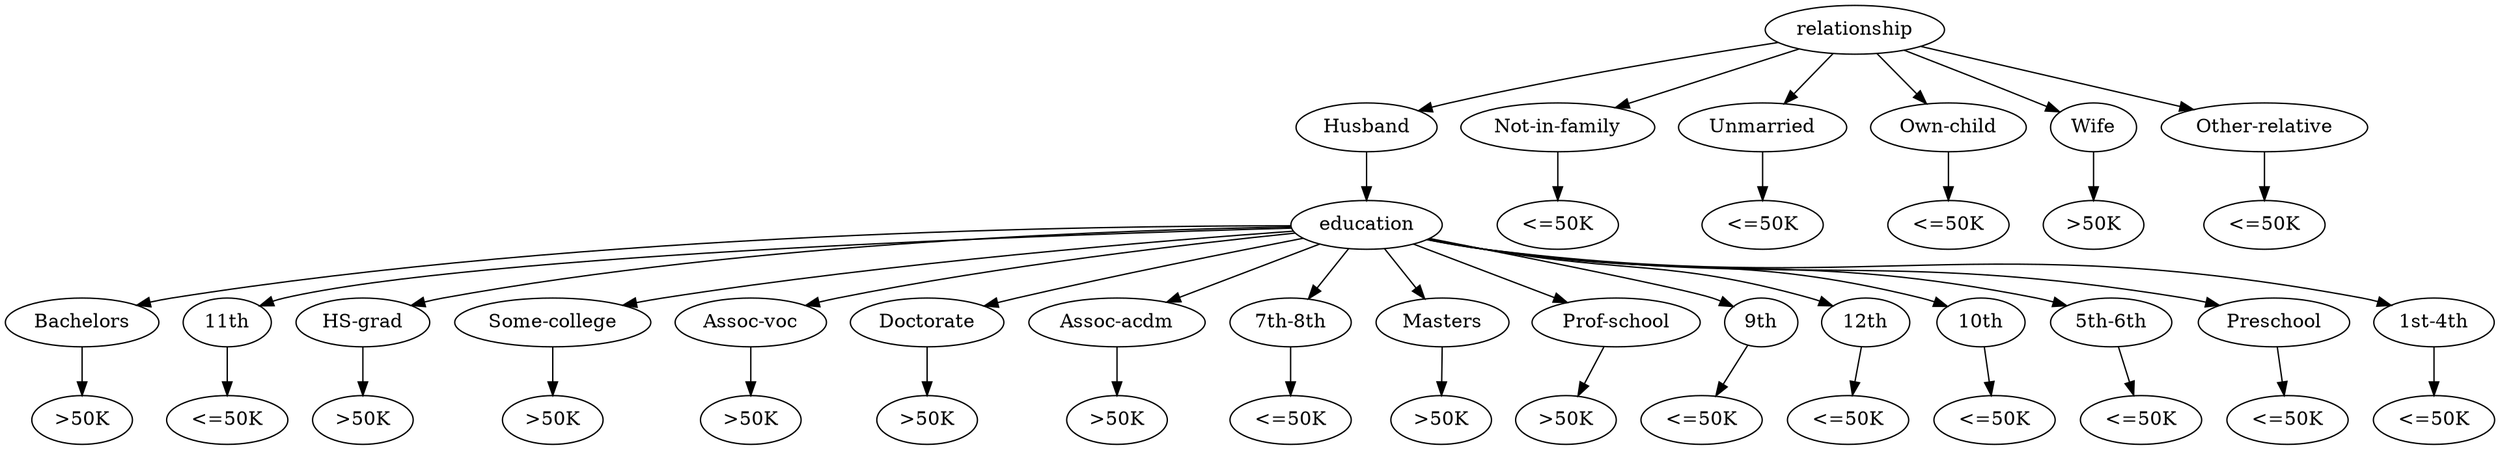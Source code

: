 // Decision Tree
digraph {
	relationship [label=relationship]
	Husband [label=Husband]
	relationship -> Husband
	education [label=education]
	Husband -> education
	"Not-in-family" [label="Not-in-family"]
	relationship -> "Not-in-family"
	"<=50K2" [label="<=50K"]
	"Not-in-family" -> "<=50K2"
	Unmarried [label=Unmarried]
	relationship -> Unmarried
	"<=50K3" [label="<=50K"]
	Unmarried -> "<=50K3"
	"Own-child" [label="Own-child"]
	relationship -> "Own-child"
	"<=50K4" [label="<=50K"]
	"Own-child" -> "<=50K4"
	Wife [label=Wife]
	relationship -> Wife
	">50K5" [label=">50K"]
	Wife -> ">50K5"
	"Other-relative" [label="Other-relative"]
	relationship -> "Other-relative"
	"<=50K6" [label="<=50K"]
	"Other-relative" -> "<=50K6"
	education [label=education]
	Bachelors [label=Bachelors]
	education -> Bachelors
	">50K7" [label=">50K"]
	Bachelors -> ">50K7"
	"11th" [label="11th"]
	education -> "11th"
	"<=50K8" [label="<=50K"]
	"11th" -> "<=50K8"
	"HS-grad" [label="HS-grad"]
	education -> "HS-grad"
	">50K9" [label=">50K"]
	"HS-grad" -> ">50K9"
	"Some-college" [label="Some-college"]
	education -> "Some-college"
	">50K10" [label=">50K"]
	"Some-college" -> ">50K10"
	"Assoc-voc" [label="Assoc-voc"]
	education -> "Assoc-voc"
	">50K11" [label=">50K"]
	"Assoc-voc" -> ">50K11"
	Doctorate [label=Doctorate]
	education -> Doctorate
	">50K12" [label=">50K"]
	Doctorate -> ">50K12"
	"Assoc-acdm" [label="Assoc-acdm"]
	education -> "Assoc-acdm"
	">50K13" [label=">50K"]
	"Assoc-acdm" -> ">50K13"
	"7th-8th" [label="7th-8th"]
	education -> "7th-8th"
	"<=50K14" [label="<=50K"]
	"7th-8th" -> "<=50K14"
	Masters [label=Masters]
	education -> Masters
	">50K15" [label=">50K"]
	Masters -> ">50K15"
	"Prof-school" [label="Prof-school"]
	education -> "Prof-school"
	">50K16" [label=">50K"]
	"Prof-school" -> ">50K16"
	"9th" [label="9th"]
	education -> "9th"
	"<=50K17" [label="<=50K"]
	"9th" -> "<=50K17"
	"12th" [label="12th"]
	education -> "12th"
	"<=50K18" [label="<=50K"]
	"12th" -> "<=50K18"
	"10th" [label="10th"]
	education -> "10th"
	"<=50K19" [label="<=50K"]
	"10th" -> "<=50K19"
	"5th-6th" [label="5th-6th"]
	education -> "5th-6th"
	"<=50K20" [label="<=50K"]
	"5th-6th" -> "<=50K20"
	Preschool [label=Preschool]
	education -> Preschool
	"<=50K21" [label="<=50K"]
	Preschool -> "<=50K21"
	"1st-4th" [label="1st-4th"]
	education -> "1st-4th"
	"<=50K22" [label="<=50K"]
	"1st-4th" -> "<=50K22"
}

